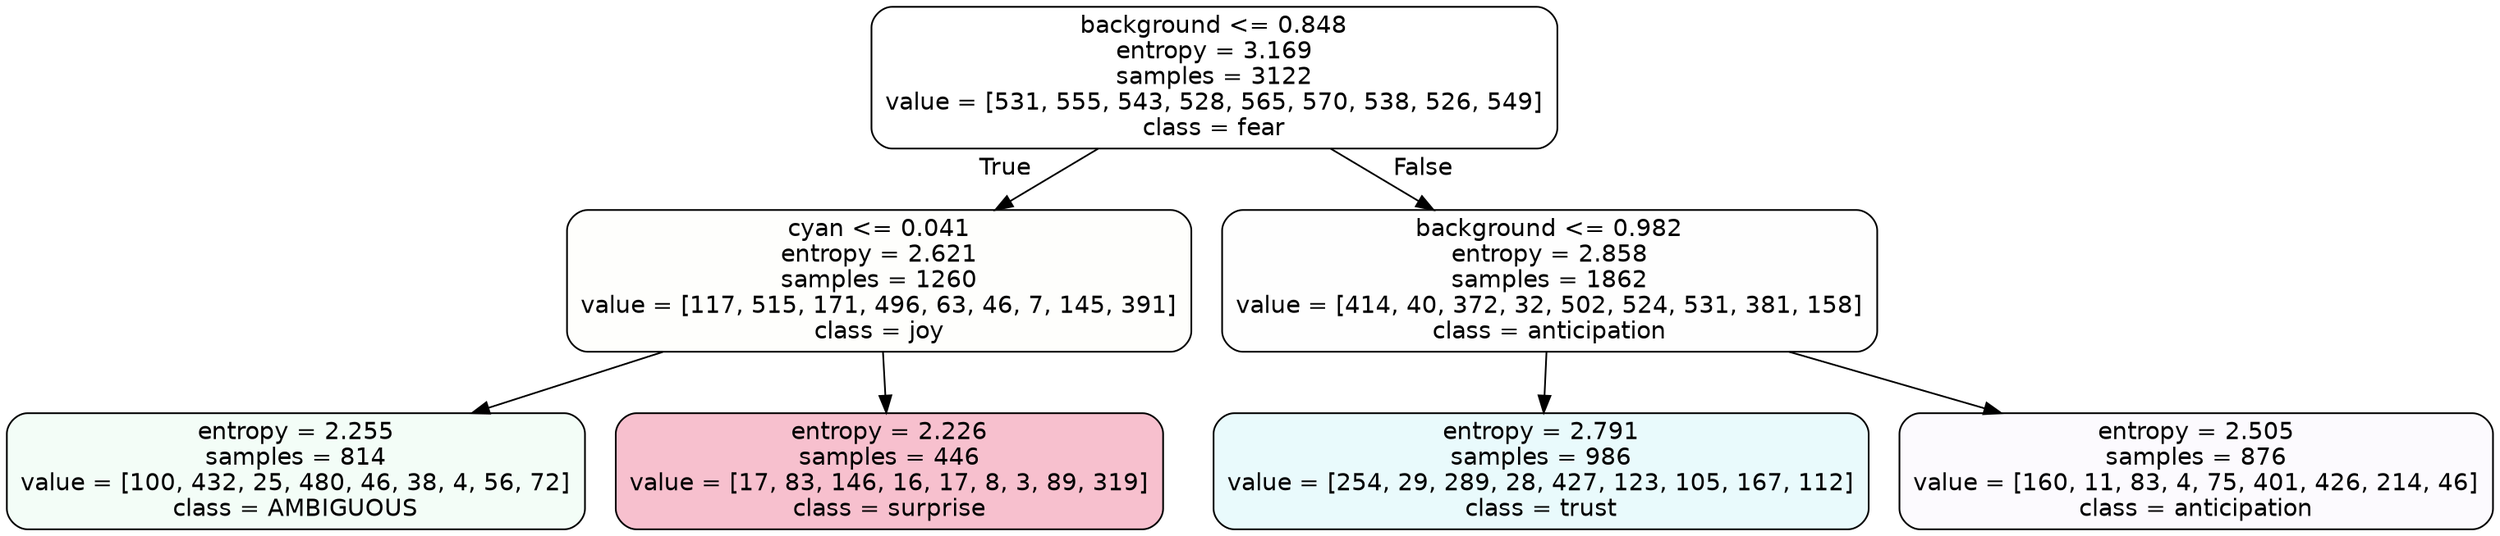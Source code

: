 digraph Tree {
node [shape=box, style="filled, rounded", color="black", fontname=helvetica] ;
edge [fontname=helvetica] ;
0 [label="background <= 0.848\nentropy = 3.169\nsamples = 3122\nvalue = [531, 555, 543, 528, 565, 570, 538, 526, 549]\nclass = fear", fillcolor="#3964e500"] ;
1 [label="cyan <= 0.041\nentropy = 2.621\nsamples = 1260\nvalue = [117, 515, 171, 496, 63, 46, 7, 145, 391]\nclass = joy", fillcolor="#d7e53903"] ;
0 -> 1 [labeldistance=2.5, labelangle=45, headlabel="True"] ;
2 [label="entropy = 2.255\nsamples = 814\nvalue = [100, 432, 25, 480, 46, 38, 4, 56, 72]\nclass = AMBIGUOUS", fillcolor="#39e5810f"] ;
1 -> 2 ;
3 [label="entropy = 2.226\nsamples = 446\nvalue = [17, 83, 146, 16, 17, 8, 3, 89, 319]\nclass = surprise", fillcolor="#e5396450"] ;
1 -> 3 ;
4 [label="background <= 0.982\nentropy = 2.858\nsamples = 1862\nvalue = [414, 40, 372, 32, 502, 524, 531, 381, 158]\nclass = anticipation", fillcolor="#8139e501"] ;
0 -> 4 [labeldistance=2.5, labelangle=-45, headlabel="False"] ;
5 [label="entropy = 2.791\nsamples = 986\nvalue = [254, 29, 289, 28, 427, 123, 105, 167, 112]\nclass = trust", fillcolor="#39d7e51c"] ;
4 -> 5 ;
6 [label="entropy = 2.505\nsamples = 876\nvalue = [160, 11, 83, 4, 75, 401, 426, 214, 46]\nclass = anticipation", fillcolor="#8139e506"] ;
4 -> 6 ;
}